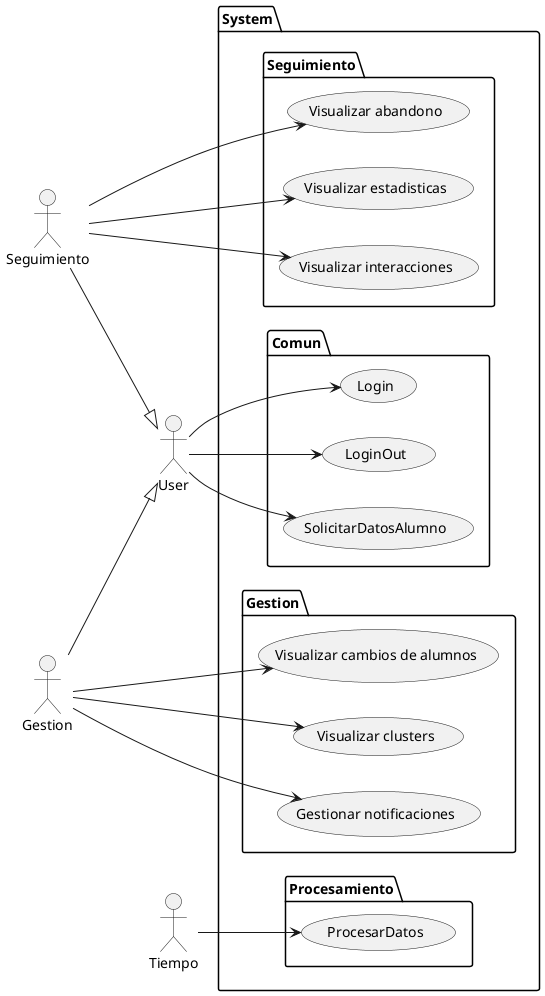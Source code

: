 @startuml CasosDeUso
left to right direction

actor User
actor "Gestion" as GEST
actor "Seguimiento"	as SEG
actor "Tiempo" as Tiempo

User <|-u- GEST
User <|-u- SEG

package System {

  package Comun {
    usecase "Login" as Login
    usecase "LoginOut" as LoginOut
    usecase "SolicitarDatosAlumno" as SDA
  }
  package Seguimiento {
    usecase "Visualizar abandono" as VA
    usecase "Visualizar estadisticas" as VE
    usecase "Visualizar interacciones" as VI
  }
  package Gestion {
    usecase "Visualizar cambios de alumnos" as VC
    usecase "Visualizar clusters" as VCL
    usecase "Gestionar notificaciones" as GN
  }
  package Procesamiento {
    usecase "ProcesarDatos" as PD
  }
}


User --> (Login)
User --> (LoginOut)
User --> (SDA)

SEG --> (VA)
SEG --> (VE)
SEG --> (VI)

GEST --> (VC)
GEST --> (VCL)
GEST --> (GN)


Tiempo --> PD

@enduml